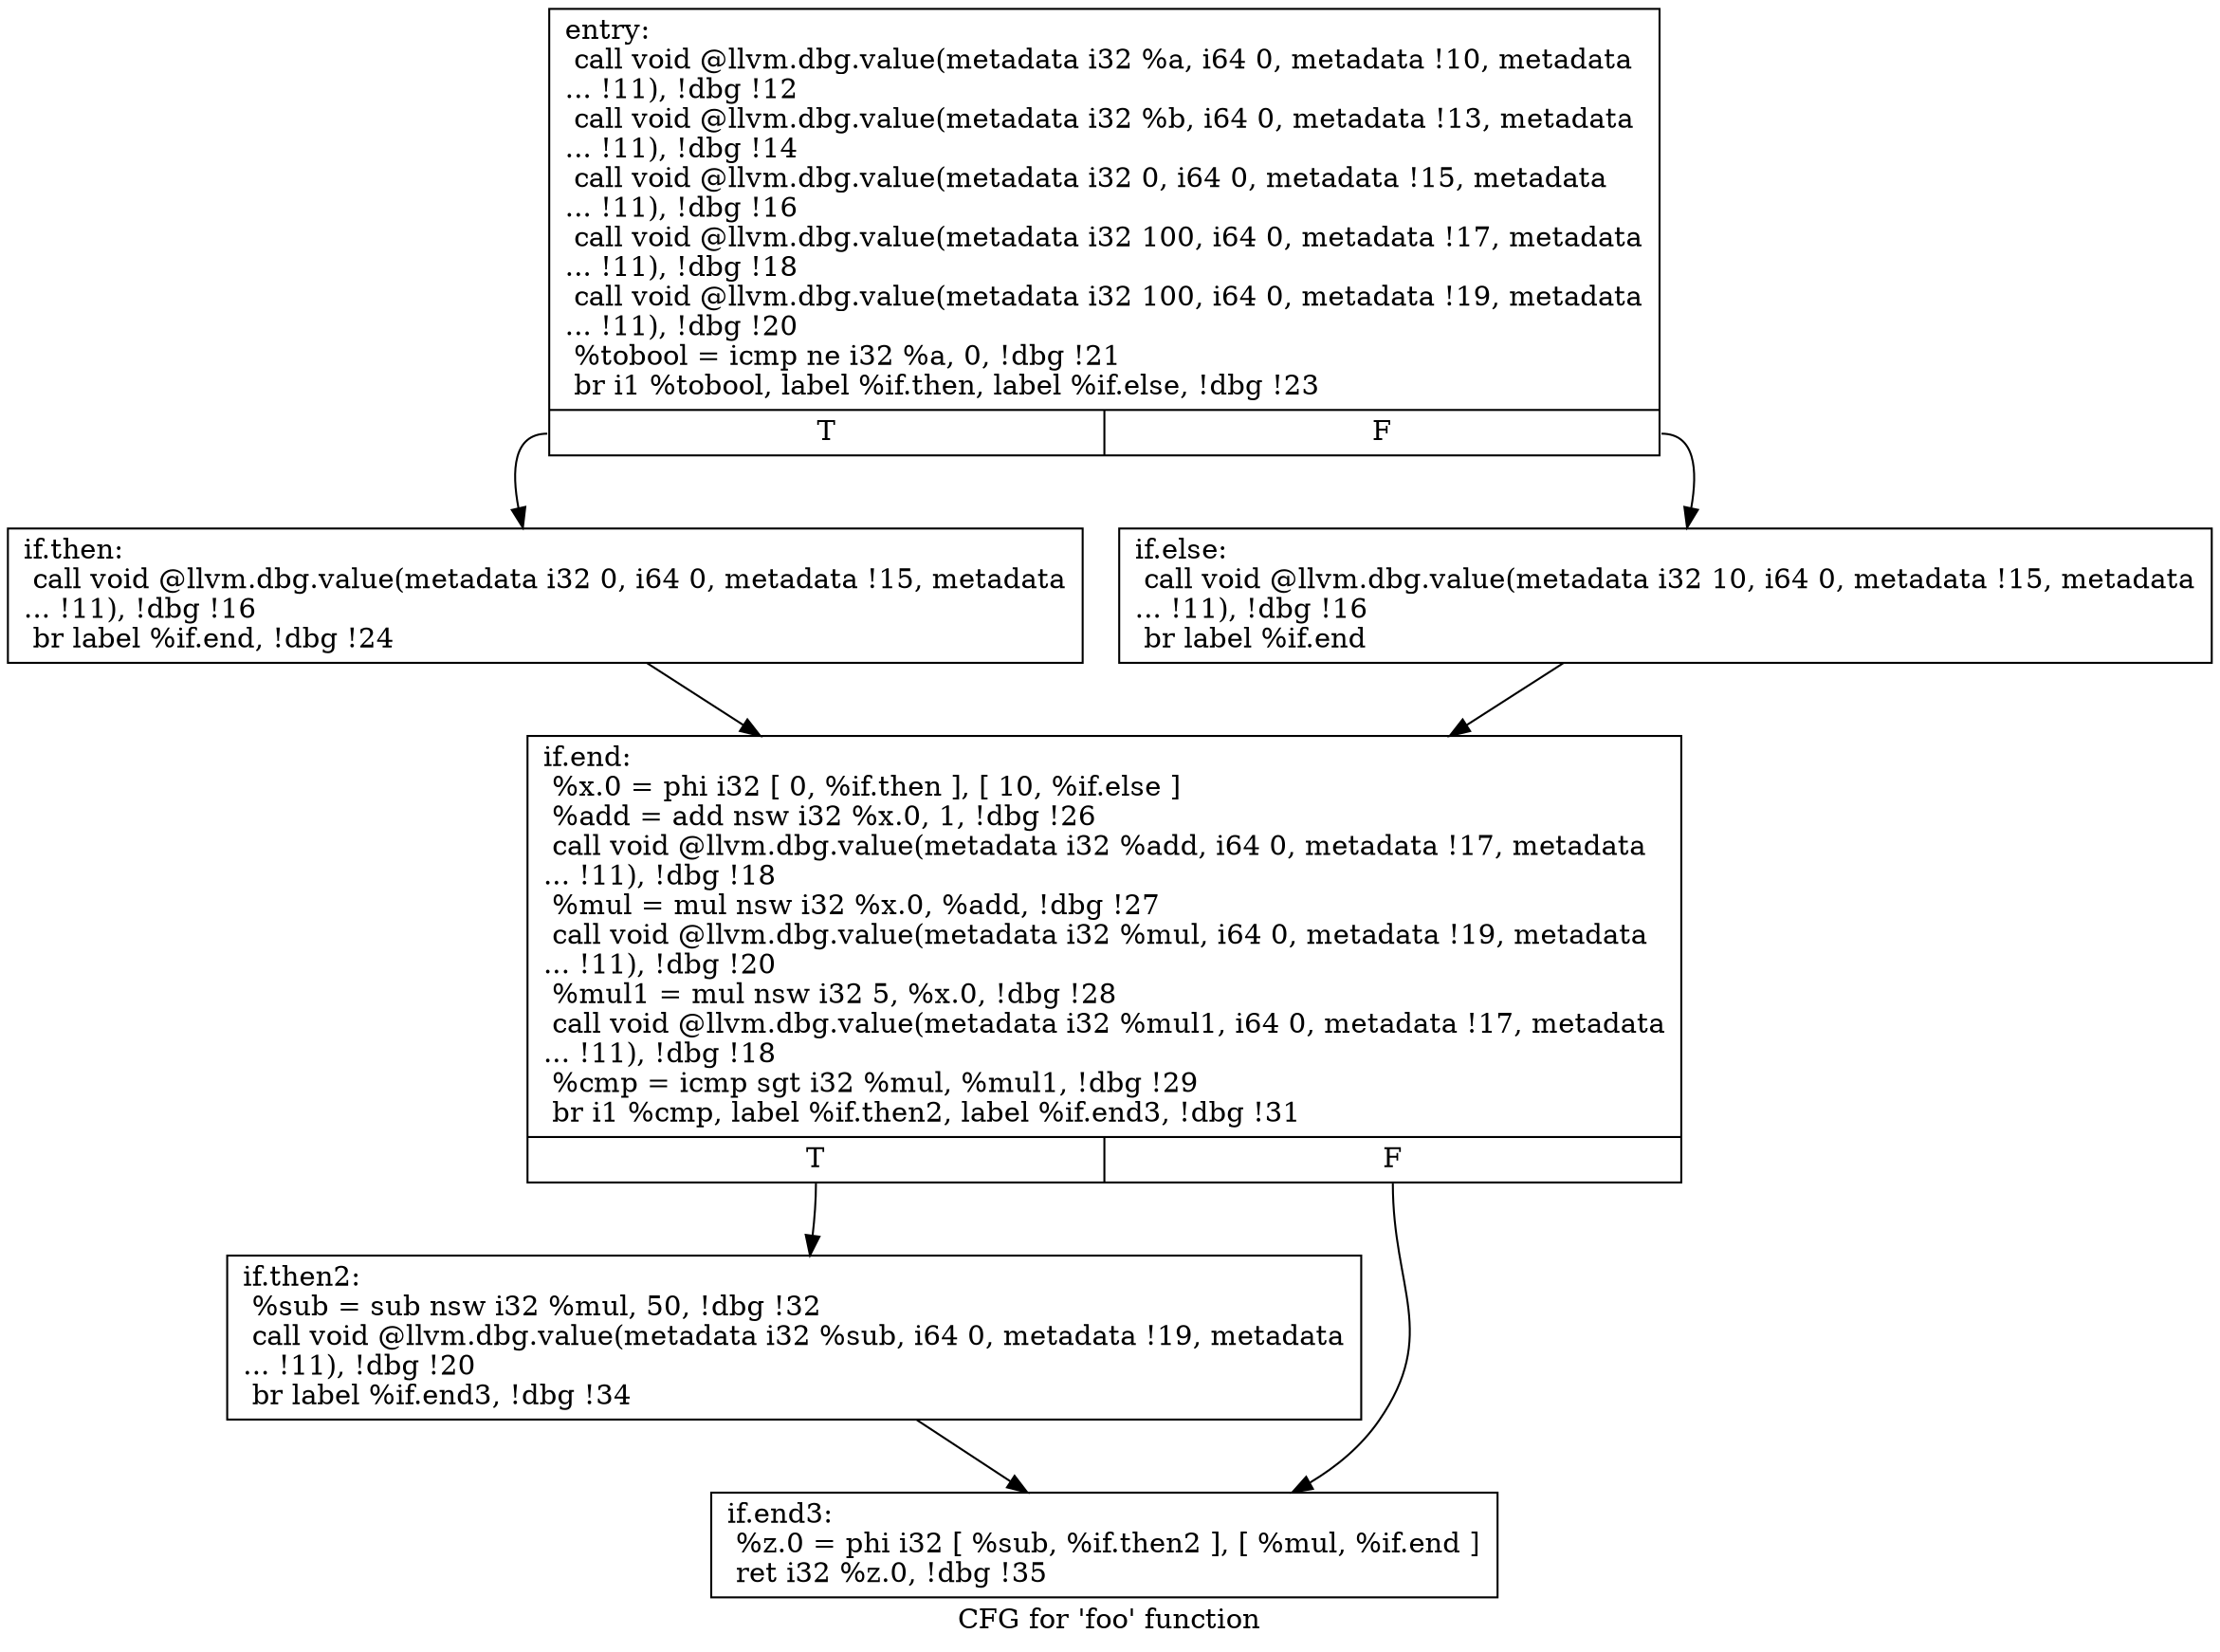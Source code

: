 digraph "CFG for 'foo' function" {
	label="CFG for 'foo' function";

	Node0x5a20c60 [shape=record,label="{entry:\l  call void @llvm.dbg.value(metadata i32 %a, i64 0, metadata !10, metadata\l... !11), !dbg !12\l  call void @llvm.dbg.value(metadata i32 %b, i64 0, metadata !13, metadata\l... !11), !dbg !14\l  call void @llvm.dbg.value(metadata i32 0, i64 0, metadata !15, metadata\l... !11), !dbg !16\l  call void @llvm.dbg.value(metadata i32 100, i64 0, metadata !17, metadata\l... !11), !dbg !18\l  call void @llvm.dbg.value(metadata i32 100, i64 0, metadata !19, metadata\l... !11), !dbg !20\l  %tobool = icmp ne i32 %a, 0, !dbg !21\l  br i1 %tobool, label %if.then, label %if.else, !dbg !23\l|{<s0>T|<s1>F}}"];
	Node0x5a20c60:s0 -> Node0x5a38e70;
	Node0x5a20c60:s1 -> Node0x5a38f20;
	Node0x5a38e70 [shape=record,label="{if.then:                                          \l  call void @llvm.dbg.value(metadata i32 0, i64 0, metadata !15, metadata\l... !11), !dbg !16\l  br label %if.end, !dbg !24\l}"];
	Node0x5a38e70 -> Node0x5a39060;
	Node0x5a38f20 [shape=record,label="{if.else:                                          \l  call void @llvm.dbg.value(metadata i32 10, i64 0, metadata !15, metadata\l... !11), !dbg !16\l  br label %if.end\l}"];
	Node0x5a38f20 -> Node0x5a39060;
	Node0x5a39060 [shape=record,label="{if.end:                                           \l  %x.0 = phi i32 [ 0, %if.then ], [ 10, %if.else ]\l  %add = add nsw i32 %x.0, 1, !dbg !26\l  call void @llvm.dbg.value(metadata i32 %add, i64 0, metadata !17, metadata\l... !11), !dbg !18\l  %mul = mul nsw i32 %x.0, %add, !dbg !27\l  call void @llvm.dbg.value(metadata i32 %mul, i64 0, metadata !19, metadata\l... !11), !dbg !20\l  %mul1 = mul nsw i32 5, %x.0, !dbg !28\l  call void @llvm.dbg.value(metadata i32 %mul1, i64 0, metadata !17, metadata\l... !11), !dbg !18\l  %cmp = icmp sgt i32 %mul, %mul1, !dbg !29\l  br i1 %cmp, label %if.then2, label %if.end3, !dbg !31\l|{<s0>T|<s1>F}}"];
	Node0x5a39060:s0 -> Node0x5a3b720;
	Node0x5a39060:s1 -> Node0x5a22b60;
	Node0x5a3b720 [shape=record,label="{if.then2:                                         \l  %sub = sub nsw i32 %mul, 50, !dbg !32\l  call void @llvm.dbg.value(metadata i32 %sub, i64 0, metadata !19, metadata\l... !11), !dbg !20\l  br label %if.end3, !dbg !34\l}"];
	Node0x5a3b720 -> Node0x5a22b60;
	Node0x5a22b60 [shape=record,label="{if.end3:                                          \l  %z.0 = phi i32 [ %sub, %if.then2 ], [ %mul, %if.end ]\l  ret i32 %z.0, !dbg !35\l}"];
}
